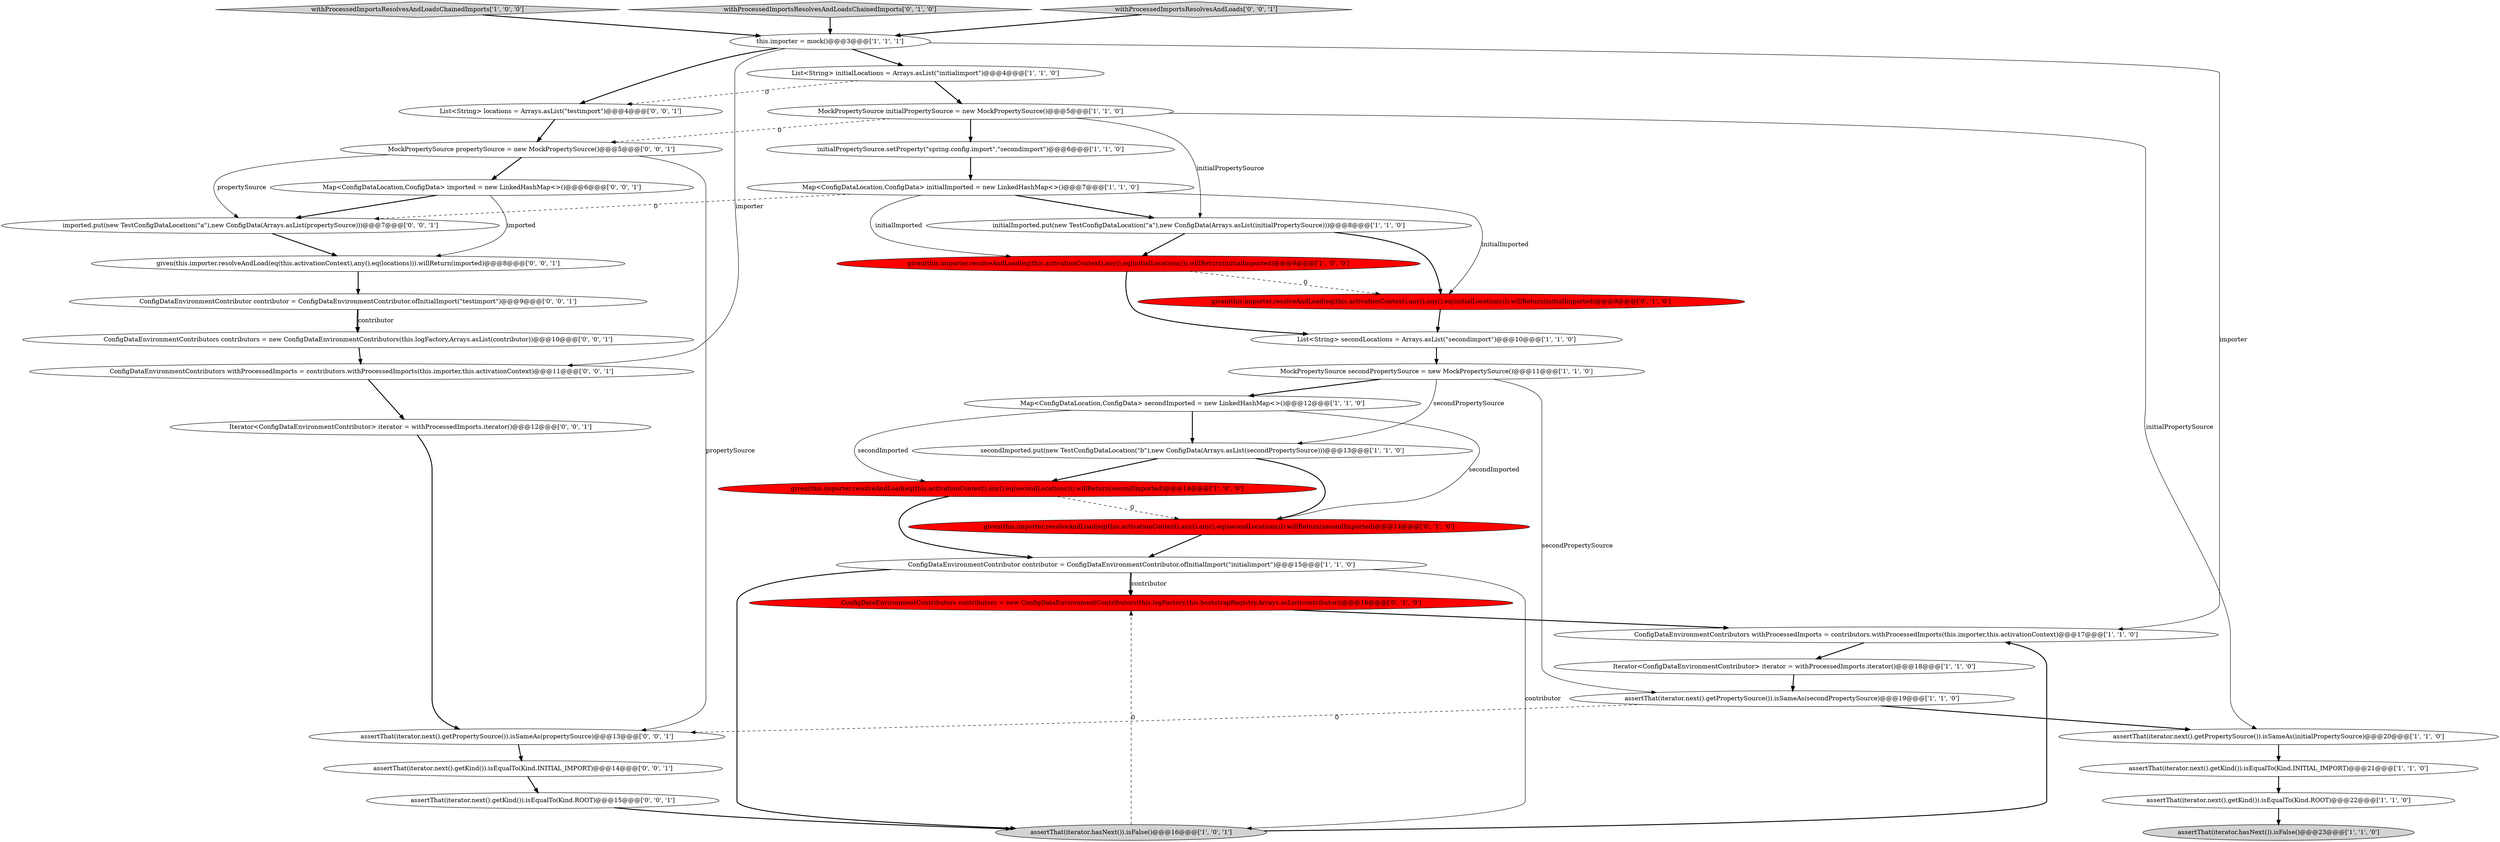 digraph {
5 [style = filled, label = "MockPropertySource secondPropertySource = new MockPropertySource()@@@11@@@['1', '1', '0']", fillcolor = white, shape = ellipse image = "AAA0AAABBB1BBB"];
1 [style = filled, label = "initialPropertySource.setProperty(\"spring.config.import\",\"secondimport\")@@@6@@@['1', '1', '0']", fillcolor = white, shape = ellipse image = "AAA0AAABBB1BBB"];
23 [style = filled, label = "ConfigDataEnvironmentContributors contributors = new ConfigDataEnvironmentContributors(this.logFactory,this.bootstrapRegistry,Arrays.asList(contributor))@@@16@@@['0', '1', '0']", fillcolor = red, shape = ellipse image = "AAA1AAABBB2BBB"];
0 [style = filled, label = "withProcessedImportsResolvesAndLoadsChainedImports['1', '0', '0']", fillcolor = lightgray, shape = diamond image = "AAA0AAABBB1BBB"];
33 [style = filled, label = "List<String> locations = Arrays.asList(\"testimport\")@@@4@@@['0', '0', '1']", fillcolor = white, shape = ellipse image = "AAA0AAABBB3BBB"];
28 [style = filled, label = "Map<ConfigDataLocation,ConfigData> imported = new LinkedHashMap<>()@@@6@@@['0', '0', '1']", fillcolor = white, shape = ellipse image = "AAA0AAABBB3BBB"];
32 [style = filled, label = "given(this.importer.resolveAndLoad(eq(this.activationContext),any(),eq(locations))).willReturn(imported)@@@8@@@['0', '0', '1']", fillcolor = white, shape = ellipse image = "AAA0AAABBB3BBB"];
18 [style = filled, label = "List<String> secondLocations = Arrays.asList(\"secondimport\")@@@10@@@['1', '1', '0']", fillcolor = white, shape = ellipse image = "AAA0AAABBB1BBB"];
6 [style = filled, label = "this.importer = mock()@@@3@@@['1', '1', '1']", fillcolor = white, shape = ellipse image = "AAA0AAABBB1BBB"];
15 [style = filled, label = "Map<ConfigDataLocation,ConfigData> secondImported = new LinkedHashMap<>()@@@12@@@['1', '1', '0']", fillcolor = white, shape = ellipse image = "AAA0AAABBB1BBB"];
27 [style = filled, label = "MockPropertySource propertySource = new MockPropertySource()@@@5@@@['0', '0', '1']", fillcolor = white, shape = ellipse image = "AAA0AAABBB3BBB"];
35 [style = filled, label = "assertThat(iterator.next().getPropertySource()).isSameAs(propertySource)@@@13@@@['0', '0', '1']", fillcolor = white, shape = ellipse image = "AAA0AAABBB3BBB"];
24 [style = filled, label = "given(this.importer.resolveAndLoad(eq(this.activationContext),any(),any(),eq(initialLocations))).willReturn(initialImported)@@@9@@@['0', '1', '0']", fillcolor = red, shape = ellipse image = "AAA1AAABBB2BBB"];
12 [style = filled, label = "ConfigDataEnvironmentContributors withProcessedImports = contributors.withProcessedImports(this.importer,this.activationContext)@@@17@@@['1', '1', '0']", fillcolor = white, shape = ellipse image = "AAA0AAABBB1BBB"];
25 [style = filled, label = "given(this.importer.resolveAndLoad(eq(this.activationContext),any(),any(),eq(secondLocations))).willReturn(secondImported)@@@14@@@['0', '1', '0']", fillcolor = red, shape = ellipse image = "AAA1AAABBB2BBB"];
31 [style = filled, label = "ConfigDataEnvironmentContributor contributor = ConfigDataEnvironmentContributor.ofInitialImport(\"testimport\")@@@9@@@['0', '0', '1']", fillcolor = white, shape = ellipse image = "AAA0AAABBB3BBB"];
16 [style = filled, label = "assertThat(iterator.hasNext()).isFalse()@@@16@@@['1', '0', '1']", fillcolor = lightgray, shape = ellipse image = "AAA0AAABBB1BBB"];
7 [style = filled, label = "List<String> initialLocations = Arrays.asList(\"initialimport\")@@@4@@@['1', '1', '0']", fillcolor = white, shape = ellipse image = "AAA0AAABBB1BBB"];
19 [style = filled, label = "assertThat(iterator.next().getKind()).isEqualTo(Kind.INITIAL_IMPORT)@@@21@@@['1', '1', '0']", fillcolor = white, shape = ellipse image = "AAA0AAABBB1BBB"];
9 [style = filled, label = "assertThat(iterator.hasNext()).isFalse()@@@23@@@['1', '1', '0']", fillcolor = lightgray, shape = ellipse image = "AAA0AAABBB1BBB"];
11 [style = filled, label = "given(this.importer.resolveAndLoad(eq(this.activationContext),any(),eq(secondLocations))).willReturn(secondImported)@@@14@@@['1', '0', '0']", fillcolor = red, shape = ellipse image = "AAA1AAABBB1BBB"];
14 [style = filled, label = "given(this.importer.resolveAndLoad(eq(this.activationContext),any(),eq(initialLocations))).willReturn(initialImported)@@@9@@@['1', '0', '0']", fillcolor = red, shape = ellipse image = "AAA1AAABBB1BBB"];
21 [style = filled, label = "ConfigDataEnvironmentContributor contributor = ConfigDataEnvironmentContributor.ofInitialImport(\"initialimport\")@@@15@@@['1', '1', '0']", fillcolor = white, shape = ellipse image = "AAA0AAABBB1BBB"];
26 [style = filled, label = "assertThat(iterator.next().getKind()).isEqualTo(Kind.ROOT)@@@15@@@['0', '0', '1']", fillcolor = white, shape = ellipse image = "AAA0AAABBB3BBB"];
3 [style = filled, label = "assertThat(iterator.next().getKind()).isEqualTo(Kind.ROOT)@@@22@@@['1', '1', '0']", fillcolor = white, shape = ellipse image = "AAA0AAABBB1BBB"];
13 [style = filled, label = "assertThat(iterator.next().getPropertySource()).isSameAs(initialPropertySource)@@@20@@@['1', '1', '0']", fillcolor = white, shape = ellipse image = "AAA0AAABBB1BBB"];
22 [style = filled, label = "withProcessedImportsResolvesAndLoadsChainedImports['0', '1', '0']", fillcolor = lightgray, shape = diamond image = "AAA0AAABBB2BBB"];
30 [style = filled, label = "imported.put(new TestConfigDataLocation(\"a\"),new ConfigData(Arrays.asList(propertySource)))@@@7@@@['0', '0', '1']", fillcolor = white, shape = ellipse image = "AAA0AAABBB3BBB"];
8 [style = filled, label = "MockPropertySource initialPropertySource = new MockPropertySource()@@@5@@@['1', '1', '0']", fillcolor = white, shape = ellipse image = "AAA0AAABBB1BBB"];
2 [style = filled, label = "Iterator<ConfigDataEnvironmentContributor> iterator = withProcessedImports.iterator()@@@18@@@['1', '1', '0']", fillcolor = white, shape = ellipse image = "AAA0AAABBB1BBB"];
36 [style = filled, label = "ConfigDataEnvironmentContributors withProcessedImports = contributors.withProcessedImports(this.importer,this.activationContext)@@@11@@@['0', '0', '1']", fillcolor = white, shape = ellipse image = "AAA0AAABBB3BBB"];
38 [style = filled, label = "ConfigDataEnvironmentContributors contributors = new ConfigDataEnvironmentContributors(this.logFactory,Arrays.asList(contributor))@@@10@@@['0', '0', '1']", fillcolor = white, shape = ellipse image = "AAA0AAABBB3BBB"];
20 [style = filled, label = "Map<ConfigDataLocation,ConfigData> initialImported = new LinkedHashMap<>()@@@7@@@['1', '1', '0']", fillcolor = white, shape = ellipse image = "AAA0AAABBB1BBB"];
4 [style = filled, label = "initialImported.put(new TestConfigDataLocation(\"a\"),new ConfigData(Arrays.asList(initialPropertySource)))@@@8@@@['1', '1', '0']", fillcolor = white, shape = ellipse image = "AAA0AAABBB1BBB"];
10 [style = filled, label = "secondImported.put(new TestConfigDataLocation(\"b\"),new ConfigData(Arrays.asList(secondPropertySource)))@@@13@@@['1', '1', '0']", fillcolor = white, shape = ellipse image = "AAA0AAABBB1BBB"];
17 [style = filled, label = "assertThat(iterator.next().getPropertySource()).isSameAs(secondPropertySource)@@@19@@@['1', '1', '0']", fillcolor = white, shape = ellipse image = "AAA0AAABBB1BBB"];
37 [style = filled, label = "Iterator<ConfigDataEnvironmentContributor> iterator = withProcessedImports.iterator()@@@12@@@['0', '0', '1']", fillcolor = white, shape = ellipse image = "AAA0AAABBB3BBB"];
29 [style = filled, label = "assertThat(iterator.next().getKind()).isEqualTo(Kind.INITIAL_IMPORT)@@@14@@@['0', '0', '1']", fillcolor = white, shape = ellipse image = "AAA0AAABBB3BBB"];
34 [style = filled, label = "withProcessedImportsResolvesAndLoads['0', '0', '1']", fillcolor = lightgray, shape = diamond image = "AAA0AAABBB3BBB"];
2->17 [style = bold, label=""];
14->24 [style = dashed, label="0"];
4->14 [style = bold, label=""];
15->10 [style = bold, label=""];
20->14 [style = solid, label="initialImported"];
4->24 [style = bold, label=""];
35->29 [style = bold, label=""];
5->10 [style = solid, label="secondPropertySource"];
28->30 [style = bold, label=""];
0->6 [style = bold, label=""];
31->38 [style = solid, label="contributor"];
15->11 [style = solid, label="secondImported"];
27->28 [style = bold, label=""];
11->21 [style = bold, label=""];
17->35 [style = dashed, label="0"];
1->20 [style = bold, label=""];
5->15 [style = bold, label=""];
30->32 [style = bold, label=""];
38->36 [style = bold, label=""];
16->23 [style = dashed, label="0"];
31->38 [style = bold, label=""];
7->8 [style = bold, label=""];
24->18 [style = bold, label=""];
33->27 [style = bold, label=""];
5->17 [style = solid, label="secondPropertySource"];
20->4 [style = bold, label=""];
29->26 [style = bold, label=""];
3->9 [style = bold, label=""];
8->1 [style = bold, label=""];
26->16 [style = bold, label=""];
12->2 [style = bold, label=""];
13->19 [style = bold, label=""];
21->16 [style = solid, label="contributor"];
15->25 [style = solid, label="secondImported"];
8->13 [style = solid, label="initialPropertySource"];
10->25 [style = bold, label=""];
21->23 [style = solid, label="contributor"];
6->33 [style = bold, label=""];
18->5 [style = bold, label=""];
34->6 [style = bold, label=""];
20->24 [style = solid, label="initialImported"];
27->30 [style = solid, label="propertySource"];
27->35 [style = solid, label="propertySource"];
11->25 [style = dashed, label="0"];
20->30 [style = dashed, label="0"];
6->12 [style = solid, label="importer"];
21->16 [style = bold, label=""];
8->4 [style = solid, label="initialPropertySource"];
8->27 [style = dashed, label="0"];
14->18 [style = bold, label=""];
23->12 [style = bold, label=""];
17->13 [style = bold, label=""];
36->37 [style = bold, label=""];
7->33 [style = dashed, label="0"];
37->35 [style = bold, label=""];
6->36 [style = solid, label="importer"];
6->7 [style = bold, label=""];
28->32 [style = solid, label="imported"];
21->23 [style = bold, label=""];
16->12 [style = bold, label=""];
19->3 [style = bold, label=""];
32->31 [style = bold, label=""];
25->21 [style = bold, label=""];
22->6 [style = bold, label=""];
10->11 [style = bold, label=""];
}
